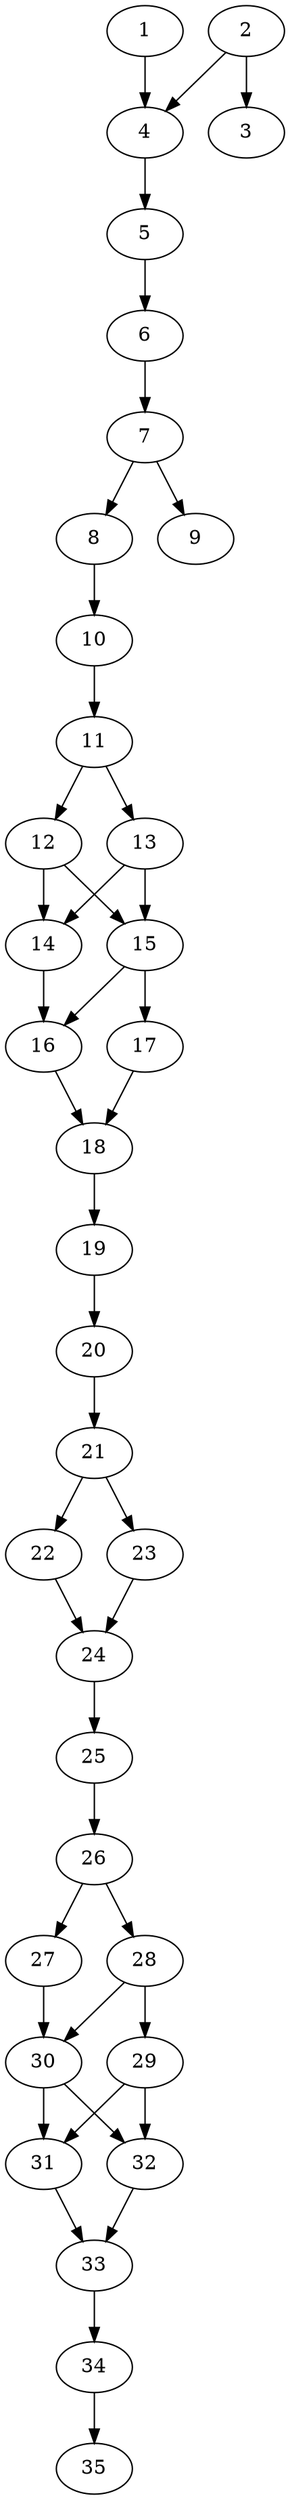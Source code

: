 // DAG automatically generated by daggen at Thu Oct  3 14:05:37 2019
// ./daggen --dot -n 35 --ccr 0.4 --fat 0.3 --regular 0.9 --density 0.9 --mindata 5242880 --maxdata 52428800 
digraph G {
  1 [size="30172160", alpha="0.12", expect_size="12068864"] 
  1 -> 4 [size ="12068864"]
  2 [size="119582720", alpha="0.12", expect_size="47833088"] 
  2 -> 3 [size ="47833088"]
  2 -> 4 [size ="47833088"]
  3 [size="97108480", alpha="0.12", expect_size="38843392"] 
  4 [size="120542720", alpha="0.05", expect_size="48217088"] 
  4 -> 5 [size ="48217088"]
  5 [size="51466240", alpha="0.16", expect_size="20586496"] 
  5 -> 6 [size ="20586496"]
  6 [size="49715200", alpha="0.04", expect_size="19886080"] 
  6 -> 7 [size ="19886080"]
  7 [size="87334400", alpha="0.04", expect_size="34933760"] 
  7 -> 8 [size ="34933760"]
  7 -> 9 [size ="34933760"]
  8 [size="87037440", alpha="0.11", expect_size="34814976"] 
  8 -> 10 [size ="34814976"]
  9 [size="18560000", alpha="0.10", expect_size="7424000"] 
  10 [size="87116800", alpha="0.11", expect_size="34846720"] 
  10 -> 11 [size ="34846720"]
  11 [size="47552000", alpha="0.19", expect_size="19020800"] 
  11 -> 12 [size ="19020800"]
  11 -> 13 [size ="19020800"]
  12 [size="117237760", alpha="0.00", expect_size="46895104"] 
  12 -> 14 [size ="46895104"]
  12 -> 15 [size ="46895104"]
  13 [size="68559360", alpha="0.15", expect_size="27423744"] 
  13 -> 14 [size ="27423744"]
  13 -> 15 [size ="27423744"]
  14 [size="21411840", alpha="0.13", expect_size="8564736"] 
  14 -> 16 [size ="8564736"]
  15 [size="48535040", alpha="0.15", expect_size="19414016"] 
  15 -> 16 [size ="19414016"]
  15 -> 17 [size ="19414016"]
  16 [size="25687040", alpha="0.09", expect_size="10274816"] 
  16 -> 18 [size ="10274816"]
  17 [size="47736320", alpha="0.06", expect_size="19094528"] 
  17 -> 18 [size ="19094528"]
  18 [size="71692800", alpha="0.13", expect_size="28677120"] 
  18 -> 19 [size ="28677120"]
  19 [size="19402240", alpha="0.19", expect_size="7760896"] 
  19 -> 20 [size ="7760896"]
  20 [size="80176640", alpha="0.15", expect_size="32070656"] 
  20 -> 21 [size ="32070656"]
  21 [size="24775680", alpha="0.13", expect_size="9910272"] 
  21 -> 22 [size ="9910272"]
  21 -> 23 [size ="9910272"]
  22 [size="19335680", alpha="0.10", expect_size="7734272"] 
  22 -> 24 [size ="7734272"]
  23 [size="20866560", alpha="0.01", expect_size="8346624"] 
  23 -> 24 [size ="8346624"]
  24 [size="106936320", alpha="0.10", expect_size="42774528"] 
  24 -> 25 [size ="42774528"]
  25 [size="66078720", alpha="0.05", expect_size="26431488"] 
  25 -> 26 [size ="26431488"]
  26 [size="34493440", alpha="0.07", expect_size="13797376"] 
  26 -> 27 [size ="13797376"]
  26 -> 28 [size ="13797376"]
  27 [size="86208000", alpha="0.01", expect_size="34483200"] 
  27 -> 30 [size ="34483200"]
  28 [size="122782720", alpha="0.08", expect_size="49113088"] 
  28 -> 29 [size ="49113088"]
  28 -> 30 [size ="49113088"]
  29 [size="83028480", alpha="0.16", expect_size="33211392"] 
  29 -> 31 [size ="33211392"]
  29 -> 32 [size ="33211392"]
  30 [size="78671360", alpha="0.16", expect_size="31468544"] 
  30 -> 31 [size ="31468544"]
  30 -> 32 [size ="31468544"]
  31 [size="48412160", alpha="0.02", expect_size="19364864"] 
  31 -> 33 [size ="19364864"]
  32 [size="127278080", alpha="0.06", expect_size="50911232"] 
  32 -> 33 [size ="50911232"]
  33 [size="67855360", alpha="0.19", expect_size="27142144"] 
  33 -> 34 [size ="27142144"]
  34 [size="72110080", alpha="0.14", expect_size="28844032"] 
  34 -> 35 [size ="28844032"]
  35 [size="129518080", alpha="0.15", expect_size="51807232"] 
}
